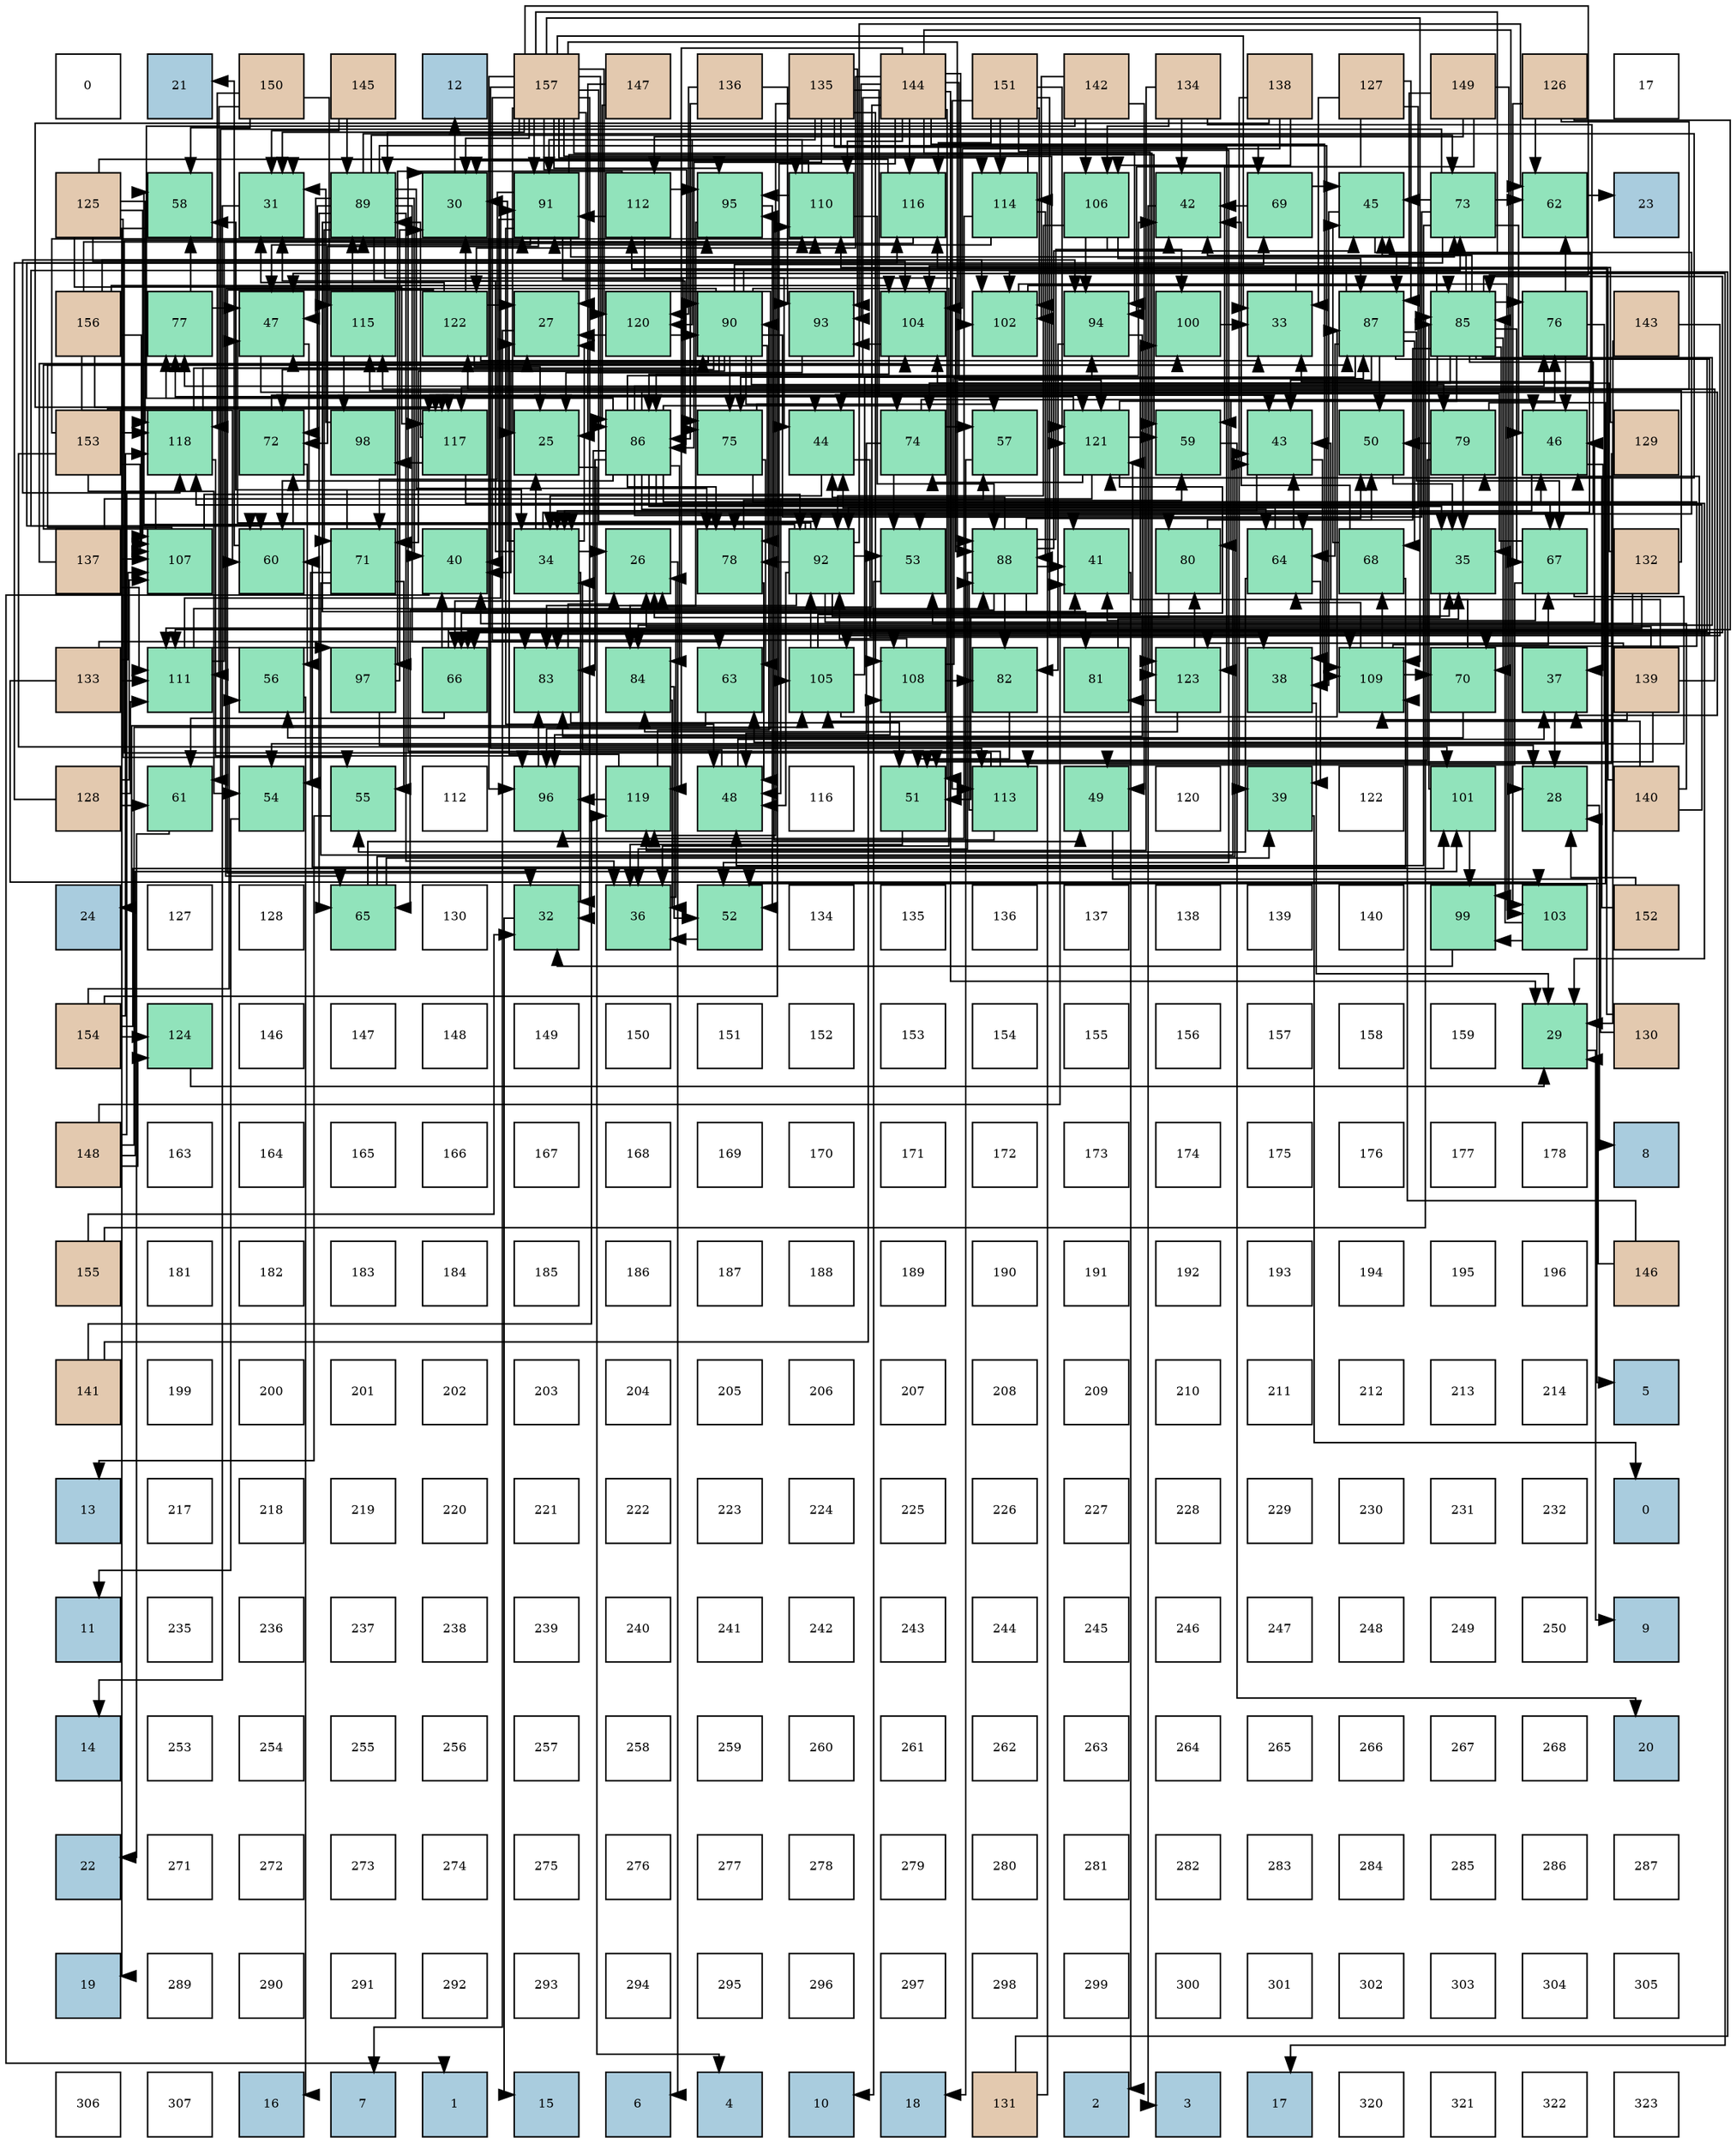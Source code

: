 digraph layout{
 rankdir=TB;
 splines=ortho;
 node [style=filled shape=square fixedsize=true width=0.6];
0[label="0", fontsize=8, fillcolor="#ffffff"];
1[label="21", fontsize=8, fillcolor="#a9ccde"];
2[label="150", fontsize=8, fillcolor="#e3c9af"];
3[label="145", fontsize=8, fillcolor="#e3c9af"];
4[label="12", fontsize=8, fillcolor="#a9ccde"];
5[label="157", fontsize=8, fillcolor="#e3c9af"];
6[label="147", fontsize=8, fillcolor="#e3c9af"];
7[label="136", fontsize=8, fillcolor="#e3c9af"];
8[label="135", fontsize=8, fillcolor="#e3c9af"];
9[label="144", fontsize=8, fillcolor="#e3c9af"];
10[label="151", fontsize=8, fillcolor="#e3c9af"];
11[label="142", fontsize=8, fillcolor="#e3c9af"];
12[label="134", fontsize=8, fillcolor="#e3c9af"];
13[label="138", fontsize=8, fillcolor="#e3c9af"];
14[label="127", fontsize=8, fillcolor="#e3c9af"];
15[label="149", fontsize=8, fillcolor="#e3c9af"];
16[label="126", fontsize=8, fillcolor="#e3c9af"];
17[label="17", fontsize=8, fillcolor="#ffffff"];
18[label="125", fontsize=8, fillcolor="#e3c9af"];
19[label="58", fontsize=8, fillcolor="#91e3bb"];
20[label="31", fontsize=8, fillcolor="#91e3bb"];
21[label="89", fontsize=8, fillcolor="#91e3bb"];
22[label="30", fontsize=8, fillcolor="#91e3bb"];
23[label="91", fontsize=8, fillcolor="#91e3bb"];
24[label="112", fontsize=8, fillcolor="#91e3bb"];
25[label="95", fontsize=8, fillcolor="#91e3bb"];
26[label="110", fontsize=8, fillcolor="#91e3bb"];
27[label="116", fontsize=8, fillcolor="#91e3bb"];
28[label="114", fontsize=8, fillcolor="#91e3bb"];
29[label="106", fontsize=8, fillcolor="#91e3bb"];
30[label="42", fontsize=8, fillcolor="#91e3bb"];
31[label="69", fontsize=8, fillcolor="#91e3bb"];
32[label="45", fontsize=8, fillcolor="#91e3bb"];
33[label="73", fontsize=8, fillcolor="#91e3bb"];
34[label="62", fontsize=8, fillcolor="#91e3bb"];
35[label="23", fontsize=8, fillcolor="#a9ccde"];
36[label="156", fontsize=8, fillcolor="#e3c9af"];
37[label="77", fontsize=8, fillcolor="#91e3bb"];
38[label="47", fontsize=8, fillcolor="#91e3bb"];
39[label="115", fontsize=8, fillcolor="#91e3bb"];
40[label="122", fontsize=8, fillcolor="#91e3bb"];
41[label="27", fontsize=8, fillcolor="#91e3bb"];
42[label="120", fontsize=8, fillcolor="#91e3bb"];
43[label="90", fontsize=8, fillcolor="#91e3bb"];
44[label="93", fontsize=8, fillcolor="#91e3bb"];
45[label="104", fontsize=8, fillcolor="#91e3bb"];
46[label="102", fontsize=8, fillcolor="#91e3bb"];
47[label="94", fontsize=8, fillcolor="#91e3bb"];
48[label="100", fontsize=8, fillcolor="#91e3bb"];
49[label="33", fontsize=8, fillcolor="#91e3bb"];
50[label="87", fontsize=8, fillcolor="#91e3bb"];
51[label="85", fontsize=8, fillcolor="#91e3bb"];
52[label="76", fontsize=8, fillcolor="#91e3bb"];
53[label="143", fontsize=8, fillcolor="#e3c9af"];
54[label="153", fontsize=8, fillcolor="#e3c9af"];
55[label="118", fontsize=8, fillcolor="#91e3bb"];
56[label="72", fontsize=8, fillcolor="#91e3bb"];
57[label="98", fontsize=8, fillcolor="#91e3bb"];
58[label="117", fontsize=8, fillcolor="#91e3bb"];
59[label="25", fontsize=8, fillcolor="#91e3bb"];
60[label="86", fontsize=8, fillcolor="#91e3bb"];
61[label="75", fontsize=8, fillcolor="#91e3bb"];
62[label="44", fontsize=8, fillcolor="#91e3bb"];
63[label="74", fontsize=8, fillcolor="#91e3bb"];
64[label="57", fontsize=8, fillcolor="#91e3bb"];
65[label="121", fontsize=8, fillcolor="#91e3bb"];
66[label="59", fontsize=8, fillcolor="#91e3bb"];
67[label="43", fontsize=8, fillcolor="#91e3bb"];
68[label="50", fontsize=8, fillcolor="#91e3bb"];
69[label="79", fontsize=8, fillcolor="#91e3bb"];
70[label="46", fontsize=8, fillcolor="#91e3bb"];
71[label="129", fontsize=8, fillcolor="#e3c9af"];
72[label="137", fontsize=8, fillcolor="#e3c9af"];
73[label="107", fontsize=8, fillcolor="#91e3bb"];
74[label="60", fontsize=8, fillcolor="#91e3bb"];
75[label="71", fontsize=8, fillcolor="#91e3bb"];
76[label="40", fontsize=8, fillcolor="#91e3bb"];
77[label="34", fontsize=8, fillcolor="#91e3bb"];
78[label="26", fontsize=8, fillcolor="#91e3bb"];
79[label="78", fontsize=8, fillcolor="#91e3bb"];
80[label="92", fontsize=8, fillcolor="#91e3bb"];
81[label="53", fontsize=8, fillcolor="#91e3bb"];
82[label="88", fontsize=8, fillcolor="#91e3bb"];
83[label="41", fontsize=8, fillcolor="#91e3bb"];
84[label="80", fontsize=8, fillcolor="#91e3bb"];
85[label="64", fontsize=8, fillcolor="#91e3bb"];
86[label="68", fontsize=8, fillcolor="#91e3bb"];
87[label="35", fontsize=8, fillcolor="#91e3bb"];
88[label="67", fontsize=8, fillcolor="#91e3bb"];
89[label="132", fontsize=8, fillcolor="#e3c9af"];
90[label="133", fontsize=8, fillcolor="#e3c9af"];
91[label="111", fontsize=8, fillcolor="#91e3bb"];
92[label="56", fontsize=8, fillcolor="#91e3bb"];
93[label="97", fontsize=8, fillcolor="#91e3bb"];
94[label="66", fontsize=8, fillcolor="#91e3bb"];
95[label="83", fontsize=8, fillcolor="#91e3bb"];
96[label="84", fontsize=8, fillcolor="#91e3bb"];
97[label="63", fontsize=8, fillcolor="#91e3bb"];
98[label="105", fontsize=8, fillcolor="#91e3bb"];
99[label="108", fontsize=8, fillcolor="#91e3bb"];
100[label="82", fontsize=8, fillcolor="#91e3bb"];
101[label="81", fontsize=8, fillcolor="#91e3bb"];
102[label="123", fontsize=8, fillcolor="#91e3bb"];
103[label="38", fontsize=8, fillcolor="#91e3bb"];
104[label="109", fontsize=8, fillcolor="#91e3bb"];
105[label="70", fontsize=8, fillcolor="#91e3bb"];
106[label="37", fontsize=8, fillcolor="#91e3bb"];
107[label="139", fontsize=8, fillcolor="#e3c9af"];
108[label="128", fontsize=8, fillcolor="#e3c9af"];
109[label="61", fontsize=8, fillcolor="#91e3bb"];
110[label="54", fontsize=8, fillcolor="#91e3bb"];
111[label="55", fontsize=8, fillcolor="#91e3bb"];
112[label="112", fontsize=8, fillcolor="#ffffff"];
113[label="96", fontsize=8, fillcolor="#91e3bb"];
114[label="119", fontsize=8, fillcolor="#91e3bb"];
115[label="48", fontsize=8, fillcolor="#91e3bb"];
116[label="116", fontsize=8, fillcolor="#ffffff"];
117[label="51", fontsize=8, fillcolor="#91e3bb"];
118[label="113", fontsize=8, fillcolor="#91e3bb"];
119[label="49", fontsize=8, fillcolor="#91e3bb"];
120[label="120", fontsize=8, fillcolor="#ffffff"];
121[label="39", fontsize=8, fillcolor="#91e3bb"];
122[label="122", fontsize=8, fillcolor="#ffffff"];
123[label="101", fontsize=8, fillcolor="#91e3bb"];
124[label="28", fontsize=8, fillcolor="#91e3bb"];
125[label="140", fontsize=8, fillcolor="#e3c9af"];
126[label="24", fontsize=8, fillcolor="#a9ccde"];
127[label="127", fontsize=8, fillcolor="#ffffff"];
128[label="128", fontsize=8, fillcolor="#ffffff"];
129[label="65", fontsize=8, fillcolor="#91e3bb"];
130[label="130", fontsize=8, fillcolor="#ffffff"];
131[label="32", fontsize=8, fillcolor="#91e3bb"];
132[label="36", fontsize=8, fillcolor="#91e3bb"];
133[label="52", fontsize=8, fillcolor="#91e3bb"];
134[label="134", fontsize=8, fillcolor="#ffffff"];
135[label="135", fontsize=8, fillcolor="#ffffff"];
136[label="136", fontsize=8, fillcolor="#ffffff"];
137[label="137", fontsize=8, fillcolor="#ffffff"];
138[label="138", fontsize=8, fillcolor="#ffffff"];
139[label="139", fontsize=8, fillcolor="#ffffff"];
140[label="140", fontsize=8, fillcolor="#ffffff"];
141[label="99", fontsize=8, fillcolor="#91e3bb"];
142[label="103", fontsize=8, fillcolor="#91e3bb"];
143[label="152", fontsize=8, fillcolor="#e3c9af"];
144[label="154", fontsize=8, fillcolor="#e3c9af"];
145[label="124", fontsize=8, fillcolor="#91e3bb"];
146[label="146", fontsize=8, fillcolor="#ffffff"];
147[label="147", fontsize=8, fillcolor="#ffffff"];
148[label="148", fontsize=8, fillcolor="#ffffff"];
149[label="149", fontsize=8, fillcolor="#ffffff"];
150[label="150", fontsize=8, fillcolor="#ffffff"];
151[label="151", fontsize=8, fillcolor="#ffffff"];
152[label="152", fontsize=8, fillcolor="#ffffff"];
153[label="153", fontsize=8, fillcolor="#ffffff"];
154[label="154", fontsize=8, fillcolor="#ffffff"];
155[label="155", fontsize=8, fillcolor="#ffffff"];
156[label="156", fontsize=8, fillcolor="#ffffff"];
157[label="157", fontsize=8, fillcolor="#ffffff"];
158[label="158", fontsize=8, fillcolor="#ffffff"];
159[label="159", fontsize=8, fillcolor="#ffffff"];
160[label="29", fontsize=8, fillcolor="#91e3bb"];
161[label="130", fontsize=8, fillcolor="#e3c9af"];
162[label="148", fontsize=8, fillcolor="#e3c9af"];
163[label="163", fontsize=8, fillcolor="#ffffff"];
164[label="164", fontsize=8, fillcolor="#ffffff"];
165[label="165", fontsize=8, fillcolor="#ffffff"];
166[label="166", fontsize=8, fillcolor="#ffffff"];
167[label="167", fontsize=8, fillcolor="#ffffff"];
168[label="168", fontsize=8, fillcolor="#ffffff"];
169[label="169", fontsize=8, fillcolor="#ffffff"];
170[label="170", fontsize=8, fillcolor="#ffffff"];
171[label="171", fontsize=8, fillcolor="#ffffff"];
172[label="172", fontsize=8, fillcolor="#ffffff"];
173[label="173", fontsize=8, fillcolor="#ffffff"];
174[label="174", fontsize=8, fillcolor="#ffffff"];
175[label="175", fontsize=8, fillcolor="#ffffff"];
176[label="176", fontsize=8, fillcolor="#ffffff"];
177[label="177", fontsize=8, fillcolor="#ffffff"];
178[label="178", fontsize=8, fillcolor="#ffffff"];
179[label="8", fontsize=8, fillcolor="#a9ccde"];
180[label="155", fontsize=8, fillcolor="#e3c9af"];
181[label="181", fontsize=8, fillcolor="#ffffff"];
182[label="182", fontsize=8, fillcolor="#ffffff"];
183[label="183", fontsize=8, fillcolor="#ffffff"];
184[label="184", fontsize=8, fillcolor="#ffffff"];
185[label="185", fontsize=8, fillcolor="#ffffff"];
186[label="186", fontsize=8, fillcolor="#ffffff"];
187[label="187", fontsize=8, fillcolor="#ffffff"];
188[label="188", fontsize=8, fillcolor="#ffffff"];
189[label="189", fontsize=8, fillcolor="#ffffff"];
190[label="190", fontsize=8, fillcolor="#ffffff"];
191[label="191", fontsize=8, fillcolor="#ffffff"];
192[label="192", fontsize=8, fillcolor="#ffffff"];
193[label="193", fontsize=8, fillcolor="#ffffff"];
194[label="194", fontsize=8, fillcolor="#ffffff"];
195[label="195", fontsize=8, fillcolor="#ffffff"];
196[label="196", fontsize=8, fillcolor="#ffffff"];
197[label="146", fontsize=8, fillcolor="#e3c9af"];
198[label="141", fontsize=8, fillcolor="#e3c9af"];
199[label="199", fontsize=8, fillcolor="#ffffff"];
200[label="200", fontsize=8, fillcolor="#ffffff"];
201[label="201", fontsize=8, fillcolor="#ffffff"];
202[label="202", fontsize=8, fillcolor="#ffffff"];
203[label="203", fontsize=8, fillcolor="#ffffff"];
204[label="204", fontsize=8, fillcolor="#ffffff"];
205[label="205", fontsize=8, fillcolor="#ffffff"];
206[label="206", fontsize=8, fillcolor="#ffffff"];
207[label="207", fontsize=8, fillcolor="#ffffff"];
208[label="208", fontsize=8, fillcolor="#ffffff"];
209[label="209", fontsize=8, fillcolor="#ffffff"];
210[label="210", fontsize=8, fillcolor="#ffffff"];
211[label="211", fontsize=8, fillcolor="#ffffff"];
212[label="212", fontsize=8, fillcolor="#ffffff"];
213[label="213", fontsize=8, fillcolor="#ffffff"];
214[label="214", fontsize=8, fillcolor="#ffffff"];
215[label="5", fontsize=8, fillcolor="#a9ccde"];
216[label="13", fontsize=8, fillcolor="#a9ccde"];
217[label="217", fontsize=8, fillcolor="#ffffff"];
218[label="218", fontsize=8, fillcolor="#ffffff"];
219[label="219", fontsize=8, fillcolor="#ffffff"];
220[label="220", fontsize=8, fillcolor="#ffffff"];
221[label="221", fontsize=8, fillcolor="#ffffff"];
222[label="222", fontsize=8, fillcolor="#ffffff"];
223[label="223", fontsize=8, fillcolor="#ffffff"];
224[label="224", fontsize=8, fillcolor="#ffffff"];
225[label="225", fontsize=8, fillcolor="#ffffff"];
226[label="226", fontsize=8, fillcolor="#ffffff"];
227[label="227", fontsize=8, fillcolor="#ffffff"];
228[label="228", fontsize=8, fillcolor="#ffffff"];
229[label="229", fontsize=8, fillcolor="#ffffff"];
230[label="230", fontsize=8, fillcolor="#ffffff"];
231[label="231", fontsize=8, fillcolor="#ffffff"];
232[label="232", fontsize=8, fillcolor="#ffffff"];
233[label="0", fontsize=8, fillcolor="#a9ccde"];
234[label="11", fontsize=8, fillcolor="#a9ccde"];
235[label="235", fontsize=8, fillcolor="#ffffff"];
236[label="236", fontsize=8, fillcolor="#ffffff"];
237[label="237", fontsize=8, fillcolor="#ffffff"];
238[label="238", fontsize=8, fillcolor="#ffffff"];
239[label="239", fontsize=8, fillcolor="#ffffff"];
240[label="240", fontsize=8, fillcolor="#ffffff"];
241[label="241", fontsize=8, fillcolor="#ffffff"];
242[label="242", fontsize=8, fillcolor="#ffffff"];
243[label="243", fontsize=8, fillcolor="#ffffff"];
244[label="244", fontsize=8, fillcolor="#ffffff"];
245[label="245", fontsize=8, fillcolor="#ffffff"];
246[label="246", fontsize=8, fillcolor="#ffffff"];
247[label="247", fontsize=8, fillcolor="#ffffff"];
248[label="248", fontsize=8, fillcolor="#ffffff"];
249[label="249", fontsize=8, fillcolor="#ffffff"];
250[label="250", fontsize=8, fillcolor="#ffffff"];
251[label="9", fontsize=8, fillcolor="#a9ccde"];
252[label="14", fontsize=8, fillcolor="#a9ccde"];
253[label="253", fontsize=8, fillcolor="#ffffff"];
254[label="254", fontsize=8, fillcolor="#ffffff"];
255[label="255", fontsize=8, fillcolor="#ffffff"];
256[label="256", fontsize=8, fillcolor="#ffffff"];
257[label="257", fontsize=8, fillcolor="#ffffff"];
258[label="258", fontsize=8, fillcolor="#ffffff"];
259[label="259", fontsize=8, fillcolor="#ffffff"];
260[label="260", fontsize=8, fillcolor="#ffffff"];
261[label="261", fontsize=8, fillcolor="#ffffff"];
262[label="262", fontsize=8, fillcolor="#ffffff"];
263[label="263", fontsize=8, fillcolor="#ffffff"];
264[label="264", fontsize=8, fillcolor="#ffffff"];
265[label="265", fontsize=8, fillcolor="#ffffff"];
266[label="266", fontsize=8, fillcolor="#ffffff"];
267[label="267", fontsize=8, fillcolor="#ffffff"];
268[label="268", fontsize=8, fillcolor="#ffffff"];
269[label="20", fontsize=8, fillcolor="#a9ccde"];
270[label="22", fontsize=8, fillcolor="#a9ccde"];
271[label="271", fontsize=8, fillcolor="#ffffff"];
272[label="272", fontsize=8, fillcolor="#ffffff"];
273[label="273", fontsize=8, fillcolor="#ffffff"];
274[label="274", fontsize=8, fillcolor="#ffffff"];
275[label="275", fontsize=8, fillcolor="#ffffff"];
276[label="276", fontsize=8, fillcolor="#ffffff"];
277[label="277", fontsize=8, fillcolor="#ffffff"];
278[label="278", fontsize=8, fillcolor="#ffffff"];
279[label="279", fontsize=8, fillcolor="#ffffff"];
280[label="280", fontsize=8, fillcolor="#ffffff"];
281[label="281", fontsize=8, fillcolor="#ffffff"];
282[label="282", fontsize=8, fillcolor="#ffffff"];
283[label="283", fontsize=8, fillcolor="#ffffff"];
284[label="284", fontsize=8, fillcolor="#ffffff"];
285[label="285", fontsize=8, fillcolor="#ffffff"];
286[label="286", fontsize=8, fillcolor="#ffffff"];
287[label="287", fontsize=8, fillcolor="#ffffff"];
288[label="19", fontsize=8, fillcolor="#a9ccde"];
289[label="289", fontsize=8, fillcolor="#ffffff"];
290[label="290", fontsize=8, fillcolor="#ffffff"];
291[label="291", fontsize=8, fillcolor="#ffffff"];
292[label="292", fontsize=8, fillcolor="#ffffff"];
293[label="293", fontsize=8, fillcolor="#ffffff"];
294[label="294", fontsize=8, fillcolor="#ffffff"];
295[label="295", fontsize=8, fillcolor="#ffffff"];
296[label="296", fontsize=8, fillcolor="#ffffff"];
297[label="297", fontsize=8, fillcolor="#ffffff"];
298[label="298", fontsize=8, fillcolor="#ffffff"];
299[label="299", fontsize=8, fillcolor="#ffffff"];
300[label="300", fontsize=8, fillcolor="#ffffff"];
301[label="301", fontsize=8, fillcolor="#ffffff"];
302[label="302", fontsize=8, fillcolor="#ffffff"];
303[label="303", fontsize=8, fillcolor="#ffffff"];
304[label="304", fontsize=8, fillcolor="#ffffff"];
305[label="305", fontsize=8, fillcolor="#ffffff"];
306[label="306", fontsize=8, fillcolor="#ffffff"];
307[label="307", fontsize=8, fillcolor="#ffffff"];
308[label="16", fontsize=8, fillcolor="#a9ccde"];
309[label="7", fontsize=8, fillcolor="#a9ccde"];
310[label="1", fontsize=8, fillcolor="#a9ccde"];
311[label="15", fontsize=8, fillcolor="#a9ccde"];
312[label="6", fontsize=8, fillcolor="#a9ccde"];
313[label="4", fontsize=8, fillcolor="#a9ccde"];
314[label="10", fontsize=8, fillcolor="#a9ccde"];
315[label="18", fontsize=8, fillcolor="#a9ccde"];
316[label="131", fontsize=8, fillcolor="#e3c9af"];
317[label="2", fontsize=8, fillcolor="#a9ccde"];
318[label="3", fontsize=8, fillcolor="#a9ccde"];
319[label="17", fontsize=8, fillcolor="#a9ccde"];
320[label="320", fontsize=8, fillcolor="#ffffff"];
321[label="321", fontsize=8, fillcolor="#ffffff"];
322[label="322", fontsize=8, fillcolor="#ffffff"];
323[label="323", fontsize=8, fillcolor="#ffffff"];
edge [constraint=false, style=vis];59 -> 313;
78 -> 312;
41 -> 309;
124 -> 179;
160 -> 251;
22 -> 4;
20 -> 252;
131 -> 311;
49 -> 319;
77 -> 59;
77 -> 78;
77 -> 41;
77 -> 22;
77 -> 20;
77 -> 131;
77 -> 49;
87 -> 78;
132 -> 78;
106 -> 124;
103 -> 160;
121 -> 233;
76 -> 310;
83 -> 317;
30 -> 318;
67 -> 77;
67 -> 103;
62 -> 77;
62 -> 103;
32 -> 77;
32 -> 103;
70 -> 77;
70 -> 106;
38 -> 77;
38 -> 106;
115 -> 77;
115 -> 106;
119 -> 215;
68 -> 87;
117 -> 132;
133 -> 132;
81 -> 314;
110 -> 234;
111 -> 216;
92 -> 308;
64 -> 315;
19 -> 288;
66 -> 269;
74 -> 1;
109 -> 270;
34 -> 35;
97 -> 126;
85 -> 121;
85 -> 67;
85 -> 62;
85 -> 111;
129 -> 121;
129 -> 67;
129 -> 119;
94 -> 76;
94 -> 70;
94 -> 109;
88 -> 83;
88 -> 62;
88 -> 119;
88 -> 110;
86 -> 30;
86 -> 32;
86 -> 74;
31 -> 30;
31 -> 32;
105 -> 67;
105 -> 92;
75 -> 67;
75 -> 110;
75 -> 111;
75 -> 19;
56 -> 67;
56 -> 92;
33 -> 32;
33 -> 70;
33 -> 115;
33 -> 81;
33 -> 74;
33 -> 109;
33 -> 34;
63 -> 70;
63 -> 115;
63 -> 81;
63 -> 64;
61 -> 70;
61 -> 64;
61 -> 97;
52 -> 70;
52 -> 34;
52 -> 97;
37 -> 38;
37 -> 19;
79 -> 115;
79 -> 66;
69 -> 87;
69 -> 68;
69 -> 117;
69 -> 133;
84 -> 68;
84 -> 117;
101 -> 87;
100 -> 117;
95 -> 78;
95 -> 117;
96 -> 132;
96 -> 133;
51 -> 87;
51 -> 30;
51 -> 32;
51 -> 74;
51 -> 85;
51 -> 94;
51 -> 88;
51 -> 105;
51 -> 63;
51 -> 52;
51 -> 37;
51 -> 79;
51 -> 84;
51 -> 95;
51 -> 96;
60 -> 87;
60 -> 30;
60 -> 32;
60 -> 74;
60 -> 85;
60 -> 94;
60 -> 88;
60 -> 105;
60 -> 63;
60 -> 52;
60 -> 37;
60 -> 79;
60 -> 84;
60 -> 95;
60 -> 96;
50 -> 67;
50 -> 38;
50 -> 68;
50 -> 85;
50 -> 94;
50 -> 88;
50 -> 86;
50 -> 61;
82 -> 132;
82 -> 83;
82 -> 30;
82 -> 62;
82 -> 32;
82 -> 68;
82 -> 129;
82 -> 101;
82 -> 100;
21 -> 132;
21 -> 76;
21 -> 83;
21 -> 62;
21 -> 38;
21 -> 129;
21 -> 31;
21 -> 75;
21 -> 56;
21 -> 33;
21 -> 61;
21 -> 79;
21 -> 69;
21 -> 95;
43 -> 132;
43 -> 76;
43 -> 83;
43 -> 62;
43 -> 38;
43 -> 129;
43 -> 31;
43 -> 75;
43 -> 56;
43 -> 33;
43 -> 61;
43 -> 79;
43 -> 69;
23 -> 76;
23 -> 38;
23 -> 115;
23 -> 66;
23 -> 75;
23 -> 56;
23 -> 33;
23 -> 61;
80 -> 87;
80 -> 70;
80 -> 38;
80 -> 115;
80 -> 81;
80 -> 19;
80 -> 34;
80 -> 56;
80 -> 79;
80 -> 96;
44 -> 59;
47 -> 100;
47 -> 95;
25 -> 133;
25 -> 95;
113 -> 95;
93 -> 124;
93 -> 22;
57 -> 20;
141 -> 131;
48 -> 49;
123 -> 51;
123 -> 141;
46 -> 51;
46 -> 141;
142 -> 51;
142 -> 141;
45 -> 60;
45 -> 44;
98 -> 50;
98 -> 80;
98 -> 47;
98 -> 48;
29 -> 50;
29 -> 80;
29 -> 47;
29 -> 48;
73 -> 50;
73 -> 80;
73 -> 47;
73 -> 48;
99 -> 100;
99 -> 50;
99 -> 80;
99 -> 113;
104 -> 85;
104 -> 88;
104 -> 86;
104 -> 105;
26 -> 22;
26 -> 82;
26 -> 23;
26 -> 25;
91 -> 82;
91 -> 23;
91 -> 25;
91 -> 93;
24 -> 82;
24 -> 23;
24 -> 25;
24 -> 93;
118 -> 22;
118 -> 82;
118 -> 23;
118 -> 25;
28 -> 133;
28 -> 82;
28 -> 23;
28 -> 113;
39 -> 21;
39 -> 57;
27 -> 20;
27 -> 21;
58 -> 160;
58 -> 21;
58 -> 57;
55 -> 41;
55 -> 43;
55 -> 113;
114 -> 41;
114 -> 43;
114 -> 113;
42 -> 41;
42 -> 43;
42 -> 113;
65 -> 115;
65 -> 66;
65 -> 94;
65 -> 63;
65 -> 52;
65 -> 37;
40 -> 59;
40 -> 41;
40 -> 22;
40 -> 20;
40 -> 131;
40 -> 49;
102 -> 84;
102 -> 101;
102 -> 96;
145 -> 160;
18 -> 111;
18 -> 45;
18 -> 73;
18 -> 26;
18 -> 58;
18 -> 55;
16 -> 34;
16 -> 142;
16 -> 91;
16 -> 39;
14 -> 49;
14 -> 50;
14 -> 80;
14 -> 47;
108 -> 109;
108 -> 73;
108 -> 91;
108 -> 27;
71 -> 118;
71 -> 27;
161 -> 124;
161 -> 26;
316 -> 46;
316 -> 28;
89 -> 81;
89 -> 45;
89 -> 91;
89 -> 39;
90 -> 97;
90 -> 142;
90 -> 73;
90 -> 91;
12 -> 30;
12 -> 29;
12 -> 58;
12 -> 114;
8 -> 60;
8 -> 44;
8 -> 99;
8 -> 104;
8 -> 114;
8 -> 42;
8 -> 65;
8 -> 102;
7 -> 60;
7 -> 44;
7 -> 42;
72 -> 64;
72 -> 45;
72 -> 73;
72 -> 91;
13 -> 121;
13 -> 45;
13 -> 29;
13 -> 58;
107 -> 78;
107 -> 117;
107 -> 104;
107 -> 65;
107 -> 40;
107 -> 102;
125 -> 76;
125 -> 98;
125 -> 24;
125 -> 55;
198 -> 99;
198 -> 114;
11 -> 119;
11 -> 46;
11 -> 29;
11 -> 58;
53 -> 160;
53 -> 98;
9 -> 78;
9 -> 124;
9 -> 160;
9 -> 117;
9 -> 60;
9 -> 44;
9 -> 46;
9 -> 98;
9 -> 104;
9 -> 26;
9 -> 27;
9 -> 114;
9 -> 65;
9 -> 40;
9 -> 102;
3 -> 20;
3 -> 21;
197 -> 160;
197 -> 104;
6 -> 59;
6 -> 60;
162 -> 83;
162 -> 123;
162 -> 98;
162 -> 55;
162 -> 145;
15 -> 66;
15 -> 142;
15 -> 45;
15 -> 24;
2 -> 19;
2 -> 91;
2 -> 39;
2 -> 55;
10 -> 46;
10 -> 104;
10 -> 118;
10 -> 28;
10 -> 27;
10 -> 65;
10 -> 102;
143 -> 124;
143 -> 65;
54 -> 110;
54 -> 123;
54 -> 73;
54 -> 26;
54 -> 58;
54 -> 55;
144 -> 92;
144 -> 123;
144 -> 26;
144 -> 55;
144 -> 145;
180 -> 131;
180 -> 51;
36 -> 74;
36 -> 46;
36 -> 45;
36 -> 73;
36 -> 26;
36 -> 58;
5 -> 59;
5 -> 41;
5 -> 22;
5 -> 20;
5 -> 131;
5 -> 49;
5 -> 51;
5 -> 60;
5 -> 50;
5 -> 82;
5 -> 21;
5 -> 43;
5 -> 23;
5 -> 80;
5 -> 47;
5 -> 25;
5 -> 113;
5 -> 99;
5 -> 104;
5 -> 118;
5 -> 28;
5 -> 42;
5 -> 65;
edge [constraint=true, style=invis];
0 -> 18 -> 36 -> 54 -> 72 -> 90 -> 108 -> 126 -> 144 -> 162 -> 180 -> 198 -> 216 -> 234 -> 252 -> 270 -> 288 -> 306;
1 -> 19 -> 37 -> 55 -> 73 -> 91 -> 109 -> 127 -> 145 -> 163 -> 181 -> 199 -> 217 -> 235 -> 253 -> 271 -> 289 -> 307;
2 -> 20 -> 38 -> 56 -> 74 -> 92 -> 110 -> 128 -> 146 -> 164 -> 182 -> 200 -> 218 -> 236 -> 254 -> 272 -> 290 -> 308;
3 -> 21 -> 39 -> 57 -> 75 -> 93 -> 111 -> 129 -> 147 -> 165 -> 183 -> 201 -> 219 -> 237 -> 255 -> 273 -> 291 -> 309;
4 -> 22 -> 40 -> 58 -> 76 -> 94 -> 112 -> 130 -> 148 -> 166 -> 184 -> 202 -> 220 -> 238 -> 256 -> 274 -> 292 -> 310;
5 -> 23 -> 41 -> 59 -> 77 -> 95 -> 113 -> 131 -> 149 -> 167 -> 185 -> 203 -> 221 -> 239 -> 257 -> 275 -> 293 -> 311;
6 -> 24 -> 42 -> 60 -> 78 -> 96 -> 114 -> 132 -> 150 -> 168 -> 186 -> 204 -> 222 -> 240 -> 258 -> 276 -> 294 -> 312;
7 -> 25 -> 43 -> 61 -> 79 -> 97 -> 115 -> 133 -> 151 -> 169 -> 187 -> 205 -> 223 -> 241 -> 259 -> 277 -> 295 -> 313;
8 -> 26 -> 44 -> 62 -> 80 -> 98 -> 116 -> 134 -> 152 -> 170 -> 188 -> 206 -> 224 -> 242 -> 260 -> 278 -> 296 -> 314;
9 -> 27 -> 45 -> 63 -> 81 -> 99 -> 117 -> 135 -> 153 -> 171 -> 189 -> 207 -> 225 -> 243 -> 261 -> 279 -> 297 -> 315;
10 -> 28 -> 46 -> 64 -> 82 -> 100 -> 118 -> 136 -> 154 -> 172 -> 190 -> 208 -> 226 -> 244 -> 262 -> 280 -> 298 -> 316;
11 -> 29 -> 47 -> 65 -> 83 -> 101 -> 119 -> 137 -> 155 -> 173 -> 191 -> 209 -> 227 -> 245 -> 263 -> 281 -> 299 -> 317;
12 -> 30 -> 48 -> 66 -> 84 -> 102 -> 120 -> 138 -> 156 -> 174 -> 192 -> 210 -> 228 -> 246 -> 264 -> 282 -> 300 -> 318;
13 -> 31 -> 49 -> 67 -> 85 -> 103 -> 121 -> 139 -> 157 -> 175 -> 193 -> 211 -> 229 -> 247 -> 265 -> 283 -> 301 -> 319;
14 -> 32 -> 50 -> 68 -> 86 -> 104 -> 122 -> 140 -> 158 -> 176 -> 194 -> 212 -> 230 -> 248 -> 266 -> 284 -> 302 -> 320;
15 -> 33 -> 51 -> 69 -> 87 -> 105 -> 123 -> 141 -> 159 -> 177 -> 195 -> 213 -> 231 -> 249 -> 267 -> 285 -> 303 -> 321;
16 -> 34 -> 52 -> 70 -> 88 -> 106 -> 124 -> 142 -> 160 -> 178 -> 196 -> 214 -> 232 -> 250 -> 268 -> 286 -> 304 -> 322;
17 -> 35 -> 53 -> 71 -> 89 -> 107 -> 125 -> 143 -> 161 -> 179 -> 197 -> 215 -> 233 -> 251 -> 269 -> 287 -> 305 -> 323;
rank = same {0 -> 1 -> 2 -> 3 -> 4 -> 5 -> 6 -> 7 -> 8 -> 9 -> 10 -> 11 -> 12 -> 13 -> 14 -> 15 -> 16 -> 17};
rank = same {18 -> 19 -> 20 -> 21 -> 22 -> 23 -> 24 -> 25 -> 26 -> 27 -> 28 -> 29 -> 30 -> 31 -> 32 -> 33 -> 34 -> 35};
rank = same {36 -> 37 -> 38 -> 39 -> 40 -> 41 -> 42 -> 43 -> 44 -> 45 -> 46 -> 47 -> 48 -> 49 -> 50 -> 51 -> 52 -> 53};
rank = same {54 -> 55 -> 56 -> 57 -> 58 -> 59 -> 60 -> 61 -> 62 -> 63 -> 64 -> 65 -> 66 -> 67 -> 68 -> 69 -> 70 -> 71};
rank = same {72 -> 73 -> 74 -> 75 -> 76 -> 77 -> 78 -> 79 -> 80 -> 81 -> 82 -> 83 -> 84 -> 85 -> 86 -> 87 -> 88 -> 89};
rank = same {90 -> 91 -> 92 -> 93 -> 94 -> 95 -> 96 -> 97 -> 98 -> 99 -> 100 -> 101 -> 102 -> 103 -> 104 -> 105 -> 106 -> 107};
rank = same {108 -> 109 -> 110 -> 111 -> 112 -> 113 -> 114 -> 115 -> 116 -> 117 -> 118 -> 119 -> 120 -> 121 -> 122 -> 123 -> 124 -> 125};
rank = same {126 -> 127 -> 128 -> 129 -> 130 -> 131 -> 132 -> 133 -> 134 -> 135 -> 136 -> 137 -> 138 -> 139 -> 140 -> 141 -> 142 -> 143};
rank = same {144 -> 145 -> 146 -> 147 -> 148 -> 149 -> 150 -> 151 -> 152 -> 153 -> 154 -> 155 -> 156 -> 157 -> 158 -> 159 -> 160 -> 161};
rank = same {162 -> 163 -> 164 -> 165 -> 166 -> 167 -> 168 -> 169 -> 170 -> 171 -> 172 -> 173 -> 174 -> 175 -> 176 -> 177 -> 178 -> 179};
rank = same {180 -> 181 -> 182 -> 183 -> 184 -> 185 -> 186 -> 187 -> 188 -> 189 -> 190 -> 191 -> 192 -> 193 -> 194 -> 195 -> 196 -> 197};
rank = same {198 -> 199 -> 200 -> 201 -> 202 -> 203 -> 204 -> 205 -> 206 -> 207 -> 208 -> 209 -> 210 -> 211 -> 212 -> 213 -> 214 -> 215};
rank = same {216 -> 217 -> 218 -> 219 -> 220 -> 221 -> 222 -> 223 -> 224 -> 225 -> 226 -> 227 -> 228 -> 229 -> 230 -> 231 -> 232 -> 233};
rank = same {234 -> 235 -> 236 -> 237 -> 238 -> 239 -> 240 -> 241 -> 242 -> 243 -> 244 -> 245 -> 246 -> 247 -> 248 -> 249 -> 250 -> 251};
rank = same {252 -> 253 -> 254 -> 255 -> 256 -> 257 -> 258 -> 259 -> 260 -> 261 -> 262 -> 263 -> 264 -> 265 -> 266 -> 267 -> 268 -> 269};
rank = same {270 -> 271 -> 272 -> 273 -> 274 -> 275 -> 276 -> 277 -> 278 -> 279 -> 280 -> 281 -> 282 -> 283 -> 284 -> 285 -> 286 -> 287};
rank = same {288 -> 289 -> 290 -> 291 -> 292 -> 293 -> 294 -> 295 -> 296 -> 297 -> 298 -> 299 -> 300 -> 301 -> 302 -> 303 -> 304 -> 305};
rank = same {306 -> 307 -> 308 -> 309 -> 310 -> 311 -> 312 -> 313 -> 314 -> 315 -> 316 -> 317 -> 318 -> 319 -> 320 -> 321 -> 322 -> 323};
}